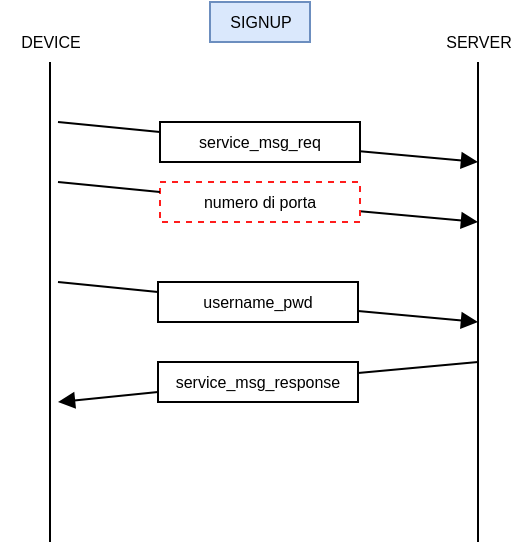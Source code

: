 <mxfile version="13.7.9" type="device"><diagram id="tbmY3QTEjrb9Vj-UzjXP" name="Page-1"><mxGraphModel dx="527" dy="475" grid="1" gridSize="10" guides="1" tooltips="1" connect="1" arrows="1" fold="1" page="1" pageScale="1" pageWidth="827" pageHeight="1169" math="0" shadow="0"><root><mxCell id="0"/><mxCell id="1" parent="0"/><mxCell id="fEkpPctEBIaPja_fhx9R-1" value="" style="endArrow=none;html=1;fontSize=10;rounded=0;" parent="1" edge="1"><mxGeometry width="50" height="50" relative="1" as="geometry"><mxPoint x="200" y="400" as="sourcePoint"/><mxPoint x="200" y="160" as="targetPoint"/></mxGeometry></mxCell><mxCell id="fEkpPctEBIaPja_fhx9R-2" value="" style="endArrow=none;html=1;fontSize=10;rounded=0;" parent="1" edge="1"><mxGeometry width="50" height="50" relative="1" as="geometry"><mxPoint x="414" y="400" as="sourcePoint"/><mxPoint x="414" y="160" as="targetPoint"/></mxGeometry></mxCell><mxCell id="fEkpPctEBIaPja_fhx9R-3" value="" style="endArrow=block;html=1;fontSize=10;endFill=1;rounded=0;startArrow=none;" parent="1" source="fEkpPctEBIaPja_fhx9R-4" edge="1"><mxGeometry width="50" height="50" relative="1" as="geometry"><mxPoint x="194" y="180" as="sourcePoint"/><mxPoint x="414" y="210" as="targetPoint"/></mxGeometry></mxCell><mxCell id="fEkpPctEBIaPja_fhx9R-4" value="service_msg_req" style="rounded=0;whiteSpace=wrap;html=1;fontSize=8;" parent="1" vertex="1"><mxGeometry x="255" y="190" width="100" height="20" as="geometry"/></mxCell><mxCell id="fEkpPctEBIaPja_fhx9R-5" value="" style="endArrow=none;html=1;fontSize=10;endFill=1;rounded=0;" parent="1" target="fEkpPctEBIaPja_fhx9R-4" edge="1"><mxGeometry width="50" height="50" relative="1" as="geometry"><mxPoint x="204" y="190" as="sourcePoint"/><mxPoint x="364" y="180" as="targetPoint"/></mxGeometry></mxCell><mxCell id="fEkpPctEBIaPja_fhx9R-9" value="" style="endArrow=block;html=1;fontSize=10;endFill=1;rounded=0;startArrow=none;" parent="1" source="fEkpPctEBIaPja_fhx9R-10" edge="1"><mxGeometry width="50" height="50" relative="1" as="geometry"><mxPoint x="194" y="260" as="sourcePoint"/><mxPoint x="414" y="290" as="targetPoint"/></mxGeometry></mxCell><mxCell id="fEkpPctEBIaPja_fhx9R-10" value="username_pwd" style="rounded=0;whiteSpace=wrap;html=1;fontSize=8;" parent="1" vertex="1"><mxGeometry x="254" y="270" width="100" height="20" as="geometry"/></mxCell><mxCell id="fEkpPctEBIaPja_fhx9R-11" value="" style="endArrow=none;html=1;fontSize=10;endFill=1;rounded=0;" parent="1" target="fEkpPctEBIaPja_fhx9R-10" edge="1"><mxGeometry width="50" height="50" relative="1" as="geometry"><mxPoint x="204" y="270" as="sourcePoint"/><mxPoint x="364" y="260" as="targetPoint"/></mxGeometry></mxCell><mxCell id="fEkpPctEBIaPja_fhx9R-15" value="" style="endArrow=block;html=1;fontSize=10;endFill=1;rounded=0;startArrow=none;" parent="1" source="fEkpPctEBIaPja_fhx9R-16" edge="1"><mxGeometry width="50" height="50" relative="1" as="geometry"><mxPoint x="344" y="330" as="sourcePoint"/><mxPoint x="204" y="330" as="targetPoint"/></mxGeometry></mxCell><mxCell id="fEkpPctEBIaPja_fhx9R-16" value="service_msg_response" style="rounded=0;whiteSpace=wrap;html=1;fontSize=8;strokeColor=#000000;" parent="1" vertex="1"><mxGeometry x="254" y="310" width="100" height="20" as="geometry"/></mxCell><mxCell id="fEkpPctEBIaPja_fhx9R-17" value="" style="endArrow=none;html=1;fontSize=10;endFill=1;rounded=0;" parent="1" target="fEkpPctEBIaPja_fhx9R-16" edge="1"><mxGeometry width="50" height="50" relative="1" as="geometry"><mxPoint x="414" y="310" as="sourcePoint"/><mxPoint x="204" y="330" as="targetPoint"/></mxGeometry></mxCell><mxCell id="fEkpPctEBIaPja_fhx9R-18" value="DEVICE" style="text;html=1;align=center;verticalAlign=middle;resizable=0;points=[];autosize=1;strokeColor=none;fillColor=none;fontSize=8;" parent="1" vertex="1"><mxGeometry x="175" y="140" width="50" height="20" as="geometry"/></mxCell><mxCell id="fEkpPctEBIaPja_fhx9R-19" value="SERVER" style="text;html=1;align=center;verticalAlign=middle;resizable=0;points=[];autosize=1;strokeColor=none;fillColor=none;fontSize=8;" parent="1" vertex="1"><mxGeometry x="389" y="140" width="50" height="20" as="geometry"/></mxCell><mxCell id="fEkpPctEBIaPja_fhx9R-20" value="SIGNUP" style="text;html=1;align=center;verticalAlign=middle;resizable=0;points=[];autosize=1;strokeColor=#6c8ebf;fillColor=#dae8fc;fontSize=8;" parent="1" vertex="1"><mxGeometry x="280" y="130" width="50" height="20" as="geometry"/></mxCell><mxCell id="HL97AKdJ6Yw1SICEX_PP-1" value="" style="endArrow=block;html=1;fontSize=10;endFill=1;rounded=0;startArrow=none;" edge="1" parent="1" source="HL97AKdJ6Yw1SICEX_PP-2"><mxGeometry width="50" height="50" relative="1" as="geometry"><mxPoint x="194" y="210" as="sourcePoint"/><mxPoint x="414" y="240" as="targetPoint"/></mxGeometry></mxCell><mxCell id="HL97AKdJ6Yw1SICEX_PP-2" value="numero di porta" style="rounded=0;whiteSpace=wrap;html=1;fontSize=8;dashed=1;strokeColor=#FF1C1C;" vertex="1" parent="1"><mxGeometry x="255" y="220" width="100" height="20" as="geometry"/></mxCell><mxCell id="HL97AKdJ6Yw1SICEX_PP-3" value="" style="endArrow=none;html=1;fontSize=10;endFill=1;rounded=0;" edge="1" parent="1" target="HL97AKdJ6Yw1SICEX_PP-2"><mxGeometry width="50" height="50" relative="1" as="geometry"><mxPoint x="204" y="220" as="sourcePoint"/><mxPoint x="364" y="210" as="targetPoint"/></mxGeometry></mxCell></root></mxGraphModel></diagram></mxfile>